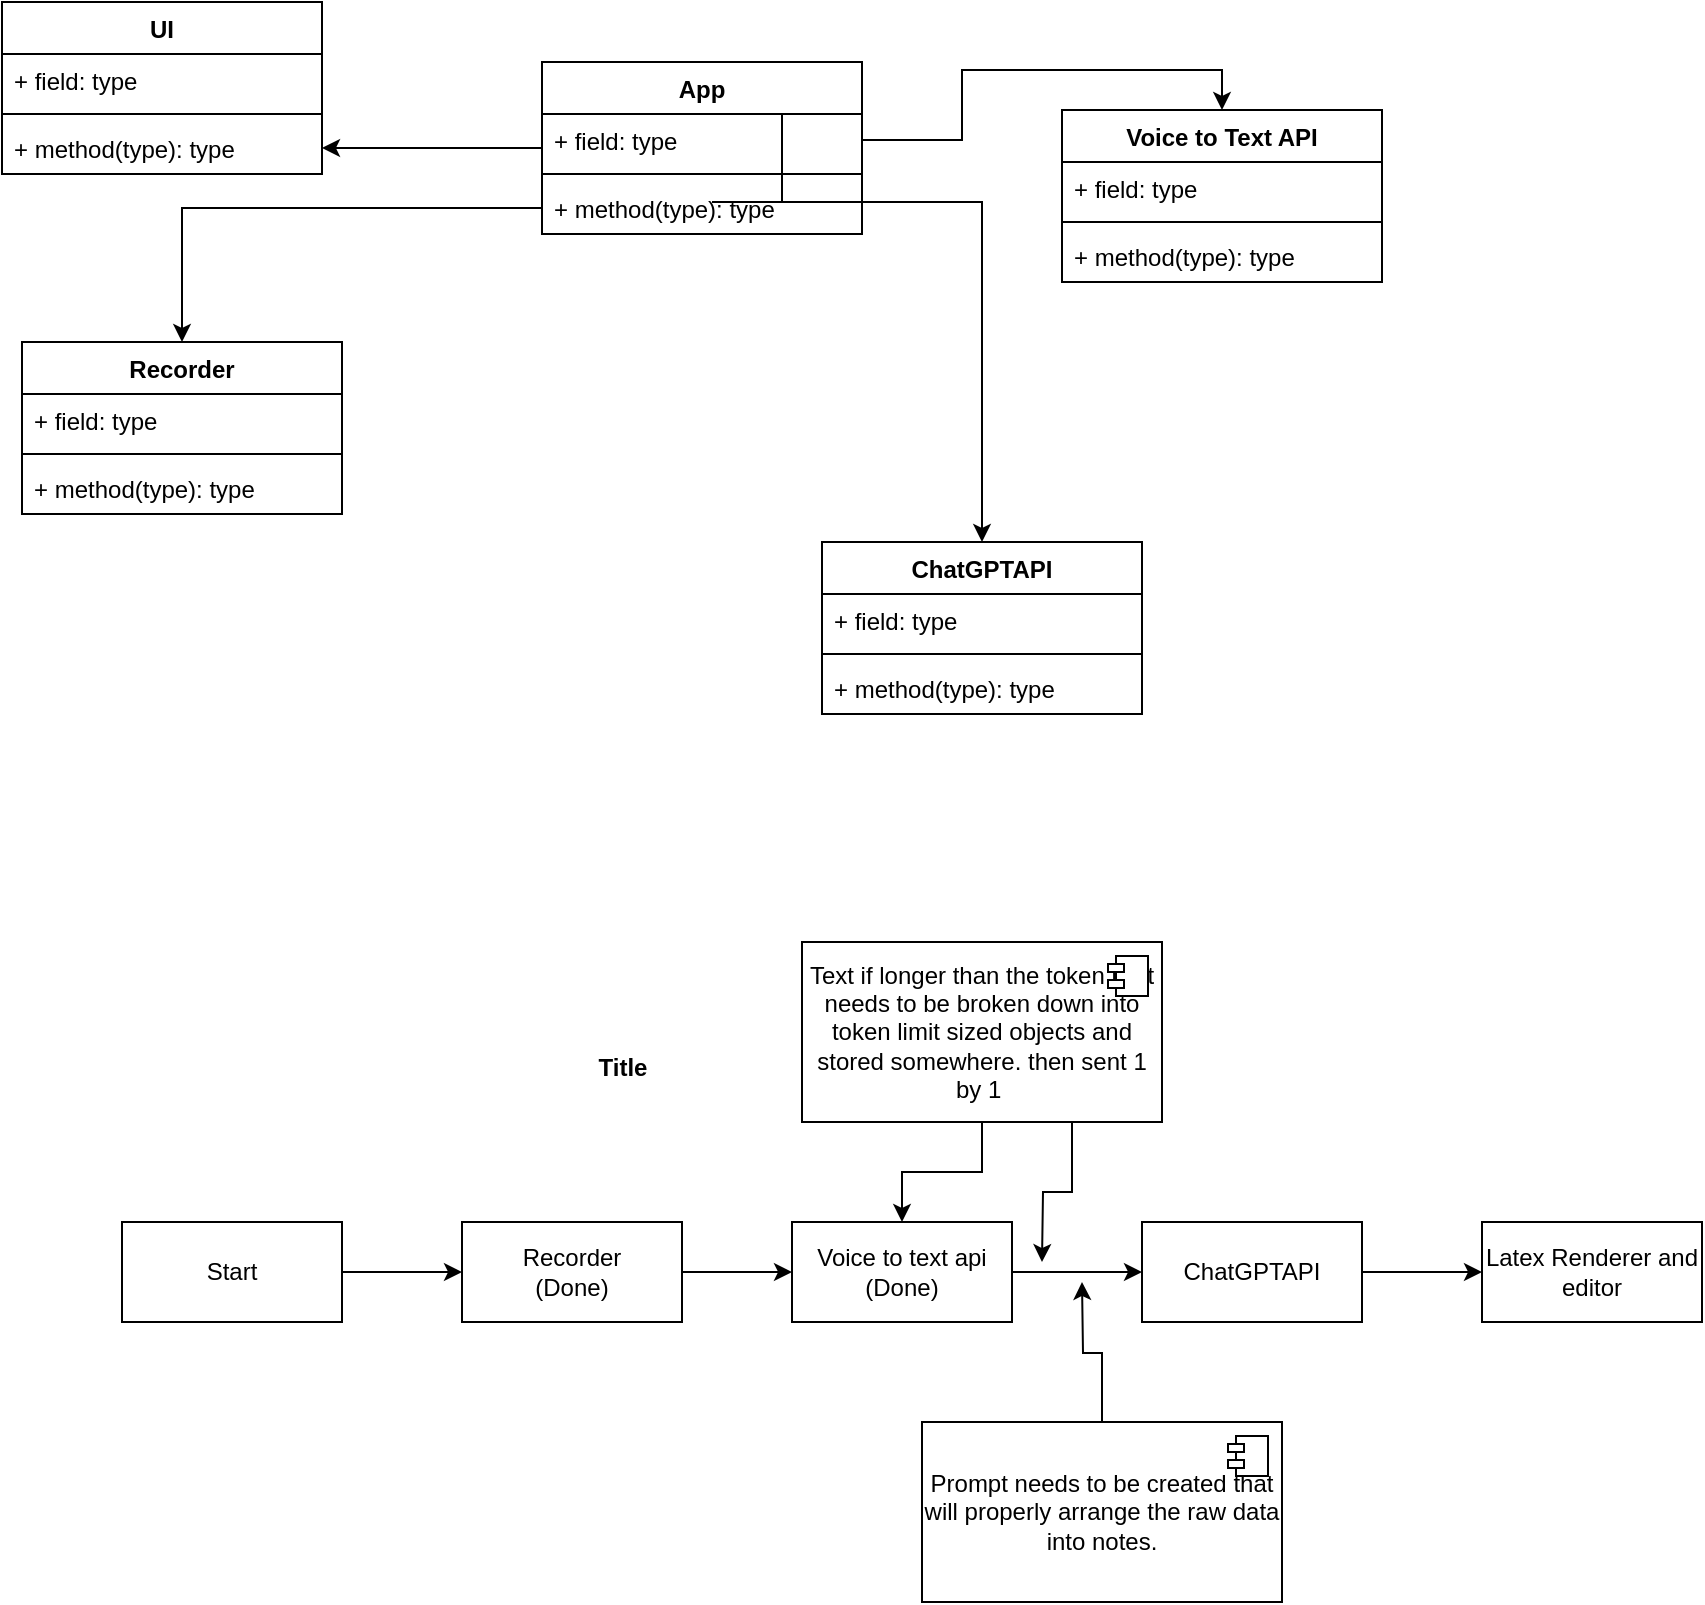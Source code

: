 <mxfile version="22.0.4" type="device">
  <diagram name="Page-1" id="XuW4py9qS-A7QSZeUcLO">
    <mxGraphModel dx="1050" dy="630" grid="1" gridSize="10" guides="1" tooltips="1" connect="1" arrows="1" fold="1" page="1" pageScale="1" pageWidth="850" pageHeight="1100" math="0" shadow="0">
      <root>
        <mxCell id="0" />
        <mxCell id="1" parent="0" />
        <mxCell id="NlilTtnumkjegl-kMTwA-1" style="edgeStyle=orthogonalEdgeStyle;rounded=0;orthogonalLoop=1;jettySize=auto;html=1;exitX=0.75;exitY=0;exitDx=0;exitDy=0;entryX=0.5;entryY=0;entryDx=0;entryDy=0;" parent="1" source="Rgv-T4XJH1e1jDtLqDUO-2" target="Rgv-T4XJH1e1jDtLqDUO-11" edge="1">
          <mxGeometry relative="1" as="geometry">
            <Array as="points">
              <mxPoint x="385" y="250" />
              <mxPoint x="830" y="250" />
            </Array>
          </mxGeometry>
        </mxCell>
        <mxCell id="NlilTtnumkjegl-kMTwA-11" style="edgeStyle=orthogonalEdgeStyle;rounded=0;orthogonalLoop=1;jettySize=auto;html=1;exitX=0;exitY=0.5;exitDx=0;exitDy=0;entryX=1;entryY=0.5;entryDx=0;entryDy=0;" parent="1" source="Rgv-T4XJH1e1jDtLqDUO-3" target="NlilTtnumkjegl-kMTwA-10" edge="1">
          <mxGeometry relative="1" as="geometry">
            <Array as="points">
              <mxPoint x="300" y="223" />
            </Array>
          </mxGeometry>
        </mxCell>
        <mxCell id="Rgv-T4XJH1e1jDtLqDUO-2" value="App" style="swimlane;fontStyle=1;align=center;verticalAlign=top;childLayout=stackLayout;horizontal=1;startSize=26;horizontalStack=0;resizeParent=1;resizeParentMax=0;resizeLast=0;collapsible=1;marginBottom=0;whiteSpace=wrap;html=1;" parent="1" vertex="1">
          <mxGeometry x="300" y="180" width="160" height="86" as="geometry" />
        </mxCell>
        <mxCell id="Rgv-T4XJH1e1jDtLqDUO-3" value="+ field: type" style="text;strokeColor=none;fillColor=none;align=left;verticalAlign=top;spacingLeft=4;spacingRight=4;overflow=hidden;rotatable=0;points=[[0,0.5],[1,0.5]];portConstraint=eastwest;whiteSpace=wrap;html=1;" parent="Rgv-T4XJH1e1jDtLqDUO-2" vertex="1">
          <mxGeometry y="26" width="160" height="26" as="geometry" />
        </mxCell>
        <mxCell id="Rgv-T4XJH1e1jDtLqDUO-4" value="" style="line;strokeWidth=1;fillColor=none;align=left;verticalAlign=middle;spacingTop=-1;spacingLeft=3;spacingRight=3;rotatable=0;labelPosition=right;points=[];portConstraint=eastwest;strokeColor=inherit;" parent="Rgv-T4XJH1e1jDtLqDUO-2" vertex="1">
          <mxGeometry y="52" width="160" height="8" as="geometry" />
        </mxCell>
        <mxCell id="Rgv-T4XJH1e1jDtLqDUO-5" value="+ method(type): type" style="text;strokeColor=none;fillColor=none;align=left;verticalAlign=top;spacingLeft=4;spacingRight=4;overflow=hidden;rotatable=0;points=[[0,0.5],[1,0.5]];portConstraint=eastwest;whiteSpace=wrap;html=1;" parent="Rgv-T4XJH1e1jDtLqDUO-2" vertex="1">
          <mxGeometry y="60" width="160" height="26" as="geometry" />
        </mxCell>
        <mxCell id="Rgv-T4XJH1e1jDtLqDUO-6" value="Recorder" style="swimlane;fontStyle=1;align=center;verticalAlign=top;childLayout=stackLayout;horizontal=1;startSize=26;horizontalStack=0;resizeParent=1;resizeParentMax=0;resizeLast=0;collapsible=1;marginBottom=0;whiteSpace=wrap;html=1;" parent="1" vertex="1">
          <mxGeometry x="40" y="320" width="160" height="86" as="geometry" />
        </mxCell>
        <mxCell id="Rgv-T4XJH1e1jDtLqDUO-7" value="+ field: type" style="text;strokeColor=none;fillColor=none;align=left;verticalAlign=top;spacingLeft=4;spacingRight=4;overflow=hidden;rotatable=0;points=[[0,0.5],[1,0.5]];portConstraint=eastwest;whiteSpace=wrap;html=1;" parent="Rgv-T4XJH1e1jDtLqDUO-6" vertex="1">
          <mxGeometry y="26" width="160" height="26" as="geometry" />
        </mxCell>
        <mxCell id="Rgv-T4XJH1e1jDtLqDUO-8" value="" style="line;strokeWidth=1;fillColor=none;align=left;verticalAlign=middle;spacingTop=-1;spacingLeft=3;spacingRight=3;rotatable=0;labelPosition=right;points=[];portConstraint=eastwest;strokeColor=inherit;" parent="Rgv-T4XJH1e1jDtLqDUO-6" vertex="1">
          <mxGeometry y="52" width="160" height="8" as="geometry" />
        </mxCell>
        <mxCell id="Rgv-T4XJH1e1jDtLqDUO-9" value="+ method(type): type" style="text;strokeColor=none;fillColor=none;align=left;verticalAlign=top;spacingLeft=4;spacingRight=4;overflow=hidden;rotatable=0;points=[[0,0.5],[1,0.5]];portConstraint=eastwest;whiteSpace=wrap;html=1;" parent="Rgv-T4XJH1e1jDtLqDUO-6" vertex="1">
          <mxGeometry y="60" width="160" height="26" as="geometry" />
        </mxCell>
        <mxCell id="Rgv-T4XJH1e1jDtLqDUO-11" value="ChatGPTAPI" style="swimlane;fontStyle=1;align=center;verticalAlign=top;childLayout=stackLayout;horizontal=1;startSize=26;horizontalStack=0;resizeParent=1;resizeParentMax=0;resizeLast=0;collapsible=1;marginBottom=0;whiteSpace=wrap;html=1;" parent="1" vertex="1">
          <mxGeometry x="440" y="420" width="160" height="86" as="geometry" />
        </mxCell>
        <mxCell id="Rgv-T4XJH1e1jDtLqDUO-12" value="+ field: type" style="text;strokeColor=none;fillColor=none;align=left;verticalAlign=top;spacingLeft=4;spacingRight=4;overflow=hidden;rotatable=0;points=[[0,0.5],[1,0.5]];portConstraint=eastwest;whiteSpace=wrap;html=1;" parent="Rgv-T4XJH1e1jDtLqDUO-11" vertex="1">
          <mxGeometry y="26" width="160" height="26" as="geometry" />
        </mxCell>
        <mxCell id="Rgv-T4XJH1e1jDtLqDUO-13" value="" style="line;strokeWidth=1;fillColor=none;align=left;verticalAlign=middle;spacingTop=-1;spacingLeft=3;spacingRight=3;rotatable=0;labelPosition=right;points=[];portConstraint=eastwest;strokeColor=inherit;" parent="Rgv-T4XJH1e1jDtLqDUO-11" vertex="1">
          <mxGeometry y="52" width="160" height="8" as="geometry" />
        </mxCell>
        <mxCell id="Rgv-T4XJH1e1jDtLqDUO-14" value="+ method(type): type" style="text;strokeColor=none;fillColor=none;align=left;verticalAlign=top;spacingLeft=4;spacingRight=4;overflow=hidden;rotatable=0;points=[[0,0.5],[1,0.5]];portConstraint=eastwest;whiteSpace=wrap;html=1;" parent="Rgv-T4XJH1e1jDtLqDUO-11" vertex="1">
          <mxGeometry y="60" width="160" height="26" as="geometry" />
        </mxCell>
        <mxCell id="NlilTtnumkjegl-kMTwA-7" value="UI" style="swimlane;fontStyle=1;align=center;verticalAlign=top;childLayout=stackLayout;horizontal=1;startSize=26;horizontalStack=0;resizeParent=1;resizeParentMax=0;resizeLast=0;collapsible=1;marginBottom=0;whiteSpace=wrap;html=1;" parent="1" vertex="1">
          <mxGeometry x="30" y="150" width="160" height="86" as="geometry" />
        </mxCell>
        <mxCell id="NlilTtnumkjegl-kMTwA-8" value="+ field: type" style="text;strokeColor=none;fillColor=none;align=left;verticalAlign=top;spacingLeft=4;spacingRight=4;overflow=hidden;rotatable=0;points=[[0,0.5],[1,0.5]];portConstraint=eastwest;whiteSpace=wrap;html=1;" parent="NlilTtnumkjegl-kMTwA-7" vertex="1">
          <mxGeometry y="26" width="160" height="26" as="geometry" />
        </mxCell>
        <mxCell id="NlilTtnumkjegl-kMTwA-9" value="" style="line;strokeWidth=1;fillColor=none;align=left;verticalAlign=middle;spacingTop=-1;spacingLeft=3;spacingRight=3;rotatable=0;labelPosition=right;points=[];portConstraint=eastwest;strokeColor=inherit;" parent="NlilTtnumkjegl-kMTwA-7" vertex="1">
          <mxGeometry y="52" width="160" height="8" as="geometry" />
        </mxCell>
        <mxCell id="NlilTtnumkjegl-kMTwA-10" value="+ method(type): type" style="text;strokeColor=none;fillColor=none;align=left;verticalAlign=top;spacingLeft=4;spacingRight=4;overflow=hidden;rotatable=0;points=[[0,0.5],[1,0.5]];portConstraint=eastwest;whiteSpace=wrap;html=1;" parent="NlilTtnumkjegl-kMTwA-7" vertex="1">
          <mxGeometry y="60" width="160" height="26" as="geometry" />
        </mxCell>
        <mxCell id="NlilTtnumkjegl-kMTwA-16" value="Voice to Text API" style="swimlane;fontStyle=1;align=center;verticalAlign=top;childLayout=stackLayout;horizontal=1;startSize=26;horizontalStack=0;resizeParent=1;resizeParentMax=0;resizeLast=0;collapsible=1;marginBottom=0;whiteSpace=wrap;html=1;" parent="1" vertex="1">
          <mxGeometry x="560" y="204" width="160" height="86" as="geometry" />
        </mxCell>
        <mxCell id="NlilTtnumkjegl-kMTwA-17" value="+ field: type" style="text;strokeColor=none;fillColor=none;align=left;verticalAlign=top;spacingLeft=4;spacingRight=4;overflow=hidden;rotatable=0;points=[[0,0.5],[1,0.5]];portConstraint=eastwest;whiteSpace=wrap;html=1;" parent="NlilTtnumkjegl-kMTwA-16" vertex="1">
          <mxGeometry y="26" width="160" height="26" as="geometry" />
        </mxCell>
        <mxCell id="NlilTtnumkjegl-kMTwA-18" value="" style="line;strokeWidth=1;fillColor=none;align=left;verticalAlign=middle;spacingTop=-1;spacingLeft=3;spacingRight=3;rotatable=0;labelPosition=right;points=[];portConstraint=eastwest;strokeColor=inherit;" parent="NlilTtnumkjegl-kMTwA-16" vertex="1">
          <mxGeometry y="52" width="160" height="8" as="geometry" />
        </mxCell>
        <mxCell id="NlilTtnumkjegl-kMTwA-19" value="+ method(type): type" style="text;strokeColor=none;fillColor=none;align=left;verticalAlign=top;spacingLeft=4;spacingRight=4;overflow=hidden;rotatable=0;points=[[0,0.5],[1,0.5]];portConstraint=eastwest;whiteSpace=wrap;html=1;" parent="NlilTtnumkjegl-kMTwA-16" vertex="1">
          <mxGeometry y="60" width="160" height="26" as="geometry" />
        </mxCell>
        <mxCell id="NlilTtnumkjegl-kMTwA-20" style="edgeStyle=orthogonalEdgeStyle;rounded=0;orthogonalLoop=1;jettySize=auto;html=1;exitX=1;exitY=0.5;exitDx=0;exitDy=0;entryX=0.5;entryY=0;entryDx=0;entryDy=0;" parent="1" source="Rgv-T4XJH1e1jDtLqDUO-3" target="NlilTtnumkjegl-kMTwA-16" edge="1">
          <mxGeometry relative="1" as="geometry" />
        </mxCell>
        <mxCell id="NlilTtnumkjegl-kMTwA-21" style="edgeStyle=orthogonalEdgeStyle;rounded=0;orthogonalLoop=1;jettySize=auto;html=1;exitX=0;exitY=0.5;exitDx=0;exitDy=0;" parent="1" source="Rgv-T4XJH1e1jDtLqDUO-5" target="Rgv-T4XJH1e1jDtLqDUO-6" edge="1">
          <mxGeometry relative="1" as="geometry" />
        </mxCell>
        <mxCell id="NlilTtnumkjegl-kMTwA-24" style="edgeStyle=orthogonalEdgeStyle;rounded=0;orthogonalLoop=1;jettySize=auto;html=1;exitX=1;exitY=0.5;exitDx=0;exitDy=0;entryX=0;entryY=0.5;entryDx=0;entryDy=0;" parent="1" source="NlilTtnumkjegl-kMTwA-22" target="NlilTtnumkjegl-kMTwA-23" edge="1">
          <mxGeometry relative="1" as="geometry" />
        </mxCell>
        <mxCell id="NlilTtnumkjegl-kMTwA-22" value="Start&lt;br&gt;" style="html=1;whiteSpace=wrap;" parent="1" vertex="1">
          <mxGeometry x="90" y="760" width="110" height="50" as="geometry" />
        </mxCell>
        <mxCell id="NlilTtnumkjegl-kMTwA-27" style="edgeStyle=orthogonalEdgeStyle;rounded=0;orthogonalLoop=1;jettySize=auto;html=1;exitX=1;exitY=0.5;exitDx=0;exitDy=0;entryX=0;entryY=0.5;entryDx=0;entryDy=0;" parent="1" source="NlilTtnumkjegl-kMTwA-23" target="NlilTtnumkjegl-kMTwA-26" edge="1">
          <mxGeometry relative="1" as="geometry" />
        </mxCell>
        <mxCell id="NlilTtnumkjegl-kMTwA-23" value="Recorder&lt;br&gt;(Done)" style="html=1;whiteSpace=wrap;" parent="1" vertex="1">
          <mxGeometry x="260" y="760" width="110" height="50" as="geometry" />
        </mxCell>
        <mxCell id="NlilTtnumkjegl-kMTwA-29" style="edgeStyle=orthogonalEdgeStyle;rounded=0;orthogonalLoop=1;jettySize=auto;html=1;exitX=1;exitY=0.5;exitDx=0;exitDy=0;" parent="1" source="NlilTtnumkjegl-kMTwA-26" target="NlilTtnumkjegl-kMTwA-28" edge="1">
          <mxGeometry relative="1" as="geometry" />
        </mxCell>
        <mxCell id="NlilTtnumkjegl-kMTwA-26" value="Voice to text api&lt;br&gt;(Done)" style="html=1;whiteSpace=wrap;" parent="1" vertex="1">
          <mxGeometry x="425" y="760" width="110" height="50" as="geometry" />
        </mxCell>
        <mxCell id="NlilTtnumkjegl-kMTwA-31" style="edgeStyle=orthogonalEdgeStyle;rounded=0;orthogonalLoop=1;jettySize=auto;html=1;exitX=1;exitY=0.5;exitDx=0;exitDy=0;" parent="1" source="NlilTtnumkjegl-kMTwA-28" target="NlilTtnumkjegl-kMTwA-30" edge="1">
          <mxGeometry relative="1" as="geometry" />
        </mxCell>
        <mxCell id="NlilTtnumkjegl-kMTwA-28" value="ChatGPTAPI" style="html=1;whiteSpace=wrap;" parent="1" vertex="1">
          <mxGeometry x="600" y="760" width="110" height="50" as="geometry" />
        </mxCell>
        <mxCell id="NlilTtnumkjegl-kMTwA-30" value="Latex Renderer and editor" style="html=1;whiteSpace=wrap;" parent="1" vertex="1">
          <mxGeometry x="770" y="760" width="110" height="50" as="geometry" />
        </mxCell>
        <mxCell id="NlilTtnumkjegl-kMTwA-38" style="edgeStyle=orthogonalEdgeStyle;rounded=0;orthogonalLoop=1;jettySize=auto;html=1;exitX=0.5;exitY=0;exitDx=0;exitDy=0;" parent="1" source="NlilTtnumkjegl-kMTwA-33" edge="1">
          <mxGeometry relative="1" as="geometry">
            <mxPoint x="570" y="790" as="targetPoint" />
          </mxGeometry>
        </mxCell>
        <mxCell id="NlilTtnumkjegl-kMTwA-33" value="Prompt needs to be created that will properly arrange the raw data into notes." style="html=1;dropTarget=0;whiteSpace=wrap;" parent="1" vertex="1">
          <mxGeometry x="490" y="860" width="180" height="90" as="geometry" />
        </mxCell>
        <mxCell id="NlilTtnumkjegl-kMTwA-34" value="" style="shape=module;jettyWidth=8;jettyHeight=4;" parent="NlilTtnumkjegl-kMTwA-33" vertex="1">
          <mxGeometry x="1" width="20" height="20" relative="1" as="geometry">
            <mxPoint x="-27" y="7" as="offset" />
          </mxGeometry>
        </mxCell>
        <mxCell id="NlilTtnumkjegl-kMTwA-39" style="edgeStyle=orthogonalEdgeStyle;rounded=0;orthogonalLoop=1;jettySize=auto;html=1;exitX=0.75;exitY=1;exitDx=0;exitDy=0;" parent="1" source="NlilTtnumkjegl-kMTwA-35" edge="1">
          <mxGeometry relative="1" as="geometry">
            <mxPoint x="550" y="780" as="targetPoint" />
          </mxGeometry>
        </mxCell>
        <mxCell id="wC6_qiVGSpUNCaV8649q-1" value="" style="edgeStyle=orthogonalEdgeStyle;rounded=0;orthogonalLoop=1;jettySize=auto;html=1;" edge="1" parent="1" source="NlilTtnumkjegl-kMTwA-35" target="NlilTtnumkjegl-kMTwA-26">
          <mxGeometry relative="1" as="geometry" />
        </mxCell>
        <mxCell id="NlilTtnumkjegl-kMTwA-35" value="Text if longer than the token limit needs to be broken down into token limit sized objects and stored somewhere. then sent 1 by 1&amp;nbsp;" style="html=1;dropTarget=0;whiteSpace=wrap;" parent="1" vertex="1">
          <mxGeometry x="430" y="620" width="180" height="90" as="geometry" />
        </mxCell>
        <mxCell id="NlilTtnumkjegl-kMTwA-36" value="" style="shape=module;jettyWidth=8;jettyHeight=4;" parent="NlilTtnumkjegl-kMTwA-35" vertex="1">
          <mxGeometry x="1" width="20" height="20" relative="1" as="geometry">
            <mxPoint x="-27" y="7" as="offset" />
          </mxGeometry>
        </mxCell>
        <mxCell id="NlilTtnumkjegl-kMTwA-40" value="Title" style="text;align=center;fontStyle=1;verticalAlign=middle;spacingLeft=3;spacingRight=3;strokeColor=none;rotatable=0;points=[[0,0.5],[1,0.5]];portConstraint=eastwest;html=1;" parent="1" vertex="1">
          <mxGeometry x="300" y="670" width="80" height="26" as="geometry" />
        </mxCell>
      </root>
    </mxGraphModel>
  </diagram>
</mxfile>
